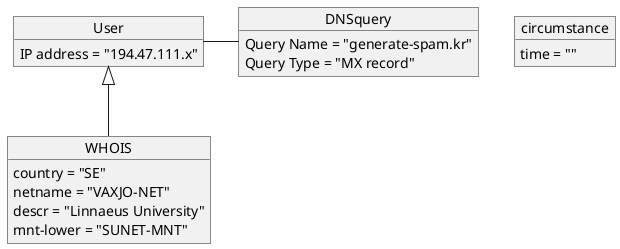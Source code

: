 @startuml

object User {
    IP address = "194.47.111.x"
}

object WHOIS {
    country = "SE"
    netname = "VAXJO-NET"
    descr = "Linnaeus University"
    mnt-lower = "SUNET-MNT"
}

object DNSquery {
    Query Name = "generate-spam.kr"
    Query Type = "MX record"
}

object circumstance {
    time = ""
}

User <|-- WHOIS
DNSquery -left- User


@enduml